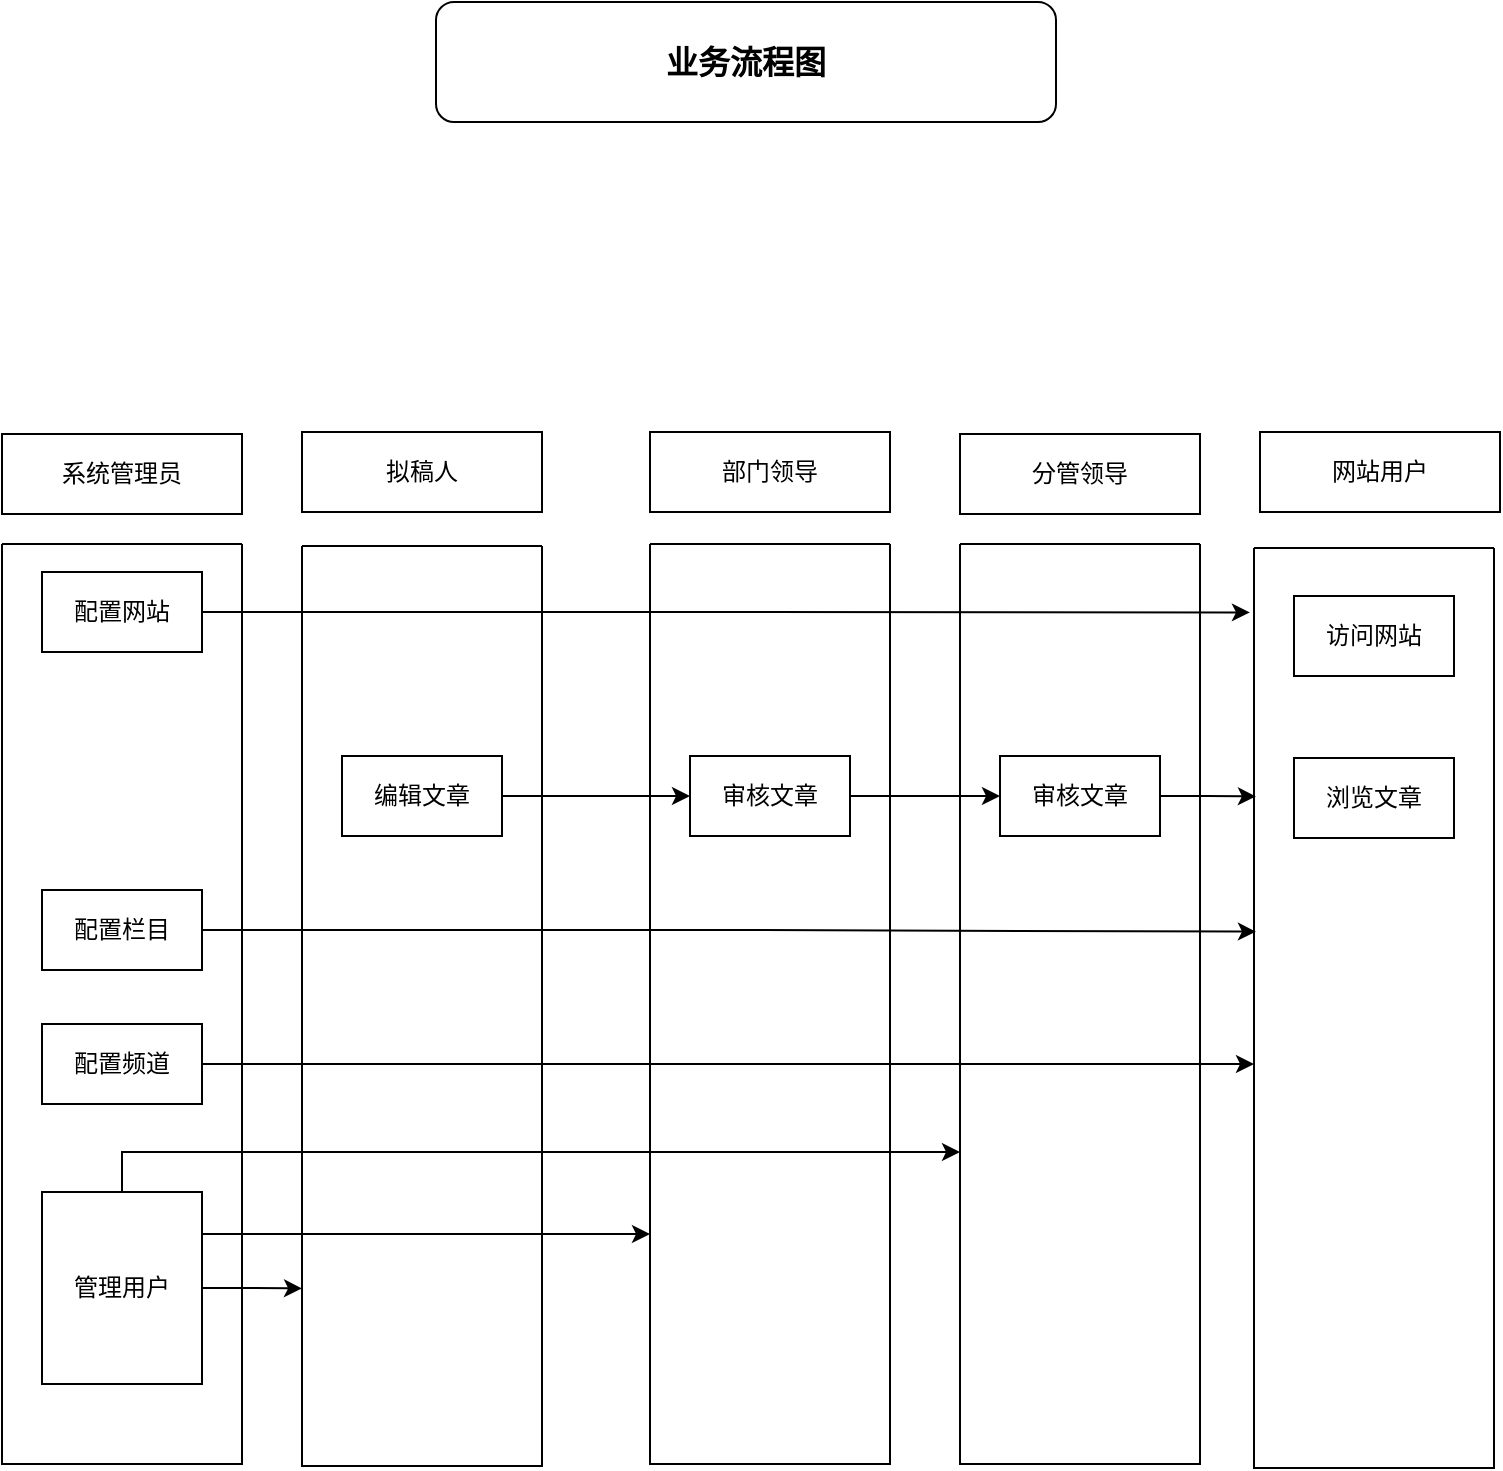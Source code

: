 <mxfile version="21.8.1" type="github">
  <diagram name="第 1 页" id="iGDA9ZPP4zy_PtoOycuX">
    <mxGraphModel dx="1434" dy="758" grid="1" gridSize="10" guides="1" tooltips="1" connect="1" arrows="1" fold="1" page="1" pageScale="1" pageWidth="827" pageHeight="1169" math="0" shadow="0">
      <root>
        <mxCell id="0" />
        <mxCell id="1" parent="0" />
        <mxCell id="PEYpkYnS4u4n-pv27VUz-5" value="" style="swimlane;startSize=0;" vertex="1" parent="1">
          <mxGeometry x="377" y="296" width="120" height="460" as="geometry" />
        </mxCell>
        <mxCell id="PEYpkYnS4u4n-pv27VUz-15" value="审核文章" style="rounded=0;whiteSpace=wrap;html=1;" vertex="1" parent="PEYpkYnS4u4n-pv27VUz-5">
          <mxGeometry x="20" y="106" width="80" height="40" as="geometry" />
        </mxCell>
        <mxCell id="PEYpkYnS4u4n-pv27VUz-6" value="拟稿人" style="rounded=0;whiteSpace=wrap;html=1;" vertex="1" parent="1">
          <mxGeometry x="203" y="240" width="120" height="40" as="geometry" />
        </mxCell>
        <mxCell id="PEYpkYnS4u4n-pv27VUz-7" value="部门领导" style="rounded=0;whiteSpace=wrap;html=1;" vertex="1" parent="1">
          <mxGeometry x="377" y="240" width="120" height="40" as="geometry" />
        </mxCell>
        <mxCell id="PEYpkYnS4u4n-pv27VUz-8" value="网站用户" style="rounded=0;whiteSpace=wrap;html=1;" vertex="1" parent="1">
          <mxGeometry x="682" y="240" width="120" height="40" as="geometry" />
        </mxCell>
        <mxCell id="PEYpkYnS4u4n-pv27VUz-9" value="" style="swimlane;startSize=0;" vertex="1" parent="1">
          <mxGeometry x="679" y="298" width="120" height="460" as="geometry" />
        </mxCell>
        <mxCell id="PEYpkYnS4u4n-pv27VUz-16" value="访问网站" style="rounded=0;whiteSpace=wrap;html=1;" vertex="1" parent="PEYpkYnS4u4n-pv27VUz-9">
          <mxGeometry x="20" y="24" width="80" height="40" as="geometry" />
        </mxCell>
        <mxCell id="PEYpkYnS4u4n-pv27VUz-19" value="浏览文章" style="rounded=0;whiteSpace=wrap;html=1;" vertex="1" parent="PEYpkYnS4u4n-pv27VUz-9">
          <mxGeometry x="20" y="105" width="80" height="40" as="geometry" />
        </mxCell>
        <mxCell id="PEYpkYnS4u4n-pv27VUz-10" value="" style="swimlane;startSize=0;" vertex="1" parent="1">
          <mxGeometry x="203" y="297" width="120" height="460" as="geometry" />
        </mxCell>
        <mxCell id="PEYpkYnS4u4n-pv27VUz-14" value="编辑文章" style="rounded=0;whiteSpace=wrap;html=1;" vertex="1" parent="PEYpkYnS4u4n-pv27VUz-10">
          <mxGeometry x="20" y="105" width="80" height="40" as="geometry" />
        </mxCell>
        <mxCell id="PEYpkYnS4u4n-pv27VUz-21" value="系统管理员" style="rounded=0;whiteSpace=wrap;html=1;" vertex="1" parent="1">
          <mxGeometry x="53" y="241" width="120" height="40" as="geometry" />
        </mxCell>
        <mxCell id="PEYpkYnS4u4n-pv27VUz-22" value="" style="swimlane;startSize=0;" vertex="1" parent="1">
          <mxGeometry x="53" y="296" width="120" height="460" as="geometry" />
        </mxCell>
        <mxCell id="PEYpkYnS4u4n-pv27VUz-23" value="配置栏目" style="rounded=0;whiteSpace=wrap;html=1;" vertex="1" parent="PEYpkYnS4u4n-pv27VUz-22">
          <mxGeometry x="20" y="173" width="80" height="40" as="geometry" />
        </mxCell>
        <mxCell id="PEYpkYnS4u4n-pv27VUz-25" value="配置网站" style="rounded=0;whiteSpace=wrap;html=1;" vertex="1" parent="PEYpkYnS4u4n-pv27VUz-22">
          <mxGeometry x="20" y="14" width="80" height="40" as="geometry" />
        </mxCell>
        <mxCell id="PEYpkYnS4u4n-pv27VUz-27" value="管理用户" style="rounded=0;whiteSpace=wrap;html=1;" vertex="1" parent="PEYpkYnS4u4n-pv27VUz-22">
          <mxGeometry x="20" y="324" width="80" height="96" as="geometry" />
        </mxCell>
        <mxCell id="PEYpkYnS4u4n-pv27VUz-40" value="配置频道" style="rounded=0;whiteSpace=wrap;html=1;" vertex="1" parent="PEYpkYnS4u4n-pv27VUz-22">
          <mxGeometry x="20" y="240" width="80" height="40" as="geometry" />
        </mxCell>
        <mxCell id="PEYpkYnS4u4n-pv27VUz-28" style="edgeStyle=orthogonalEdgeStyle;rounded=0;orthogonalLoop=1;jettySize=auto;html=1;entryX=0;entryY=0.5;entryDx=0;entryDy=0;" edge="1" parent="1" source="PEYpkYnS4u4n-pv27VUz-14" target="PEYpkYnS4u4n-pv27VUz-15">
          <mxGeometry relative="1" as="geometry" />
        </mxCell>
        <mxCell id="PEYpkYnS4u4n-pv27VUz-31" value="分管领导" style="rounded=0;whiteSpace=wrap;html=1;" vertex="1" parent="1">
          <mxGeometry x="532" y="241" width="120" height="40" as="geometry" />
        </mxCell>
        <mxCell id="PEYpkYnS4u4n-pv27VUz-32" value="审核文章" style="rounded=0;whiteSpace=wrap;html=1;" vertex="1" parent="1">
          <mxGeometry x="552" y="402" width="80" height="40" as="geometry" />
        </mxCell>
        <mxCell id="PEYpkYnS4u4n-pv27VUz-33" value="" style="swimlane;startSize=0;" vertex="1" parent="1">
          <mxGeometry x="532" y="296" width="120" height="460" as="geometry" />
        </mxCell>
        <mxCell id="PEYpkYnS4u4n-pv27VUz-37" style="edgeStyle=orthogonalEdgeStyle;rounded=0;orthogonalLoop=1;jettySize=auto;html=1;" edge="1" parent="1" source="PEYpkYnS4u4n-pv27VUz-15" target="PEYpkYnS4u4n-pv27VUz-32">
          <mxGeometry relative="1" as="geometry" />
        </mxCell>
        <mxCell id="PEYpkYnS4u4n-pv27VUz-41" style="edgeStyle=orthogonalEdgeStyle;rounded=0;orthogonalLoop=1;jettySize=auto;html=1;entryX=0.008;entryY=0.27;entryDx=0;entryDy=0;entryPerimeter=0;" edge="1" parent="1" source="PEYpkYnS4u4n-pv27VUz-32" target="PEYpkYnS4u4n-pv27VUz-9">
          <mxGeometry relative="1" as="geometry" />
        </mxCell>
        <mxCell id="PEYpkYnS4u4n-pv27VUz-42" style="edgeStyle=orthogonalEdgeStyle;rounded=0;orthogonalLoop=1;jettySize=auto;html=1;entryX=-0.017;entryY=0.07;entryDx=0;entryDy=0;entryPerimeter=0;" edge="1" parent="1" source="PEYpkYnS4u4n-pv27VUz-25" target="PEYpkYnS4u4n-pv27VUz-9">
          <mxGeometry relative="1" as="geometry" />
        </mxCell>
        <mxCell id="PEYpkYnS4u4n-pv27VUz-43" style="edgeStyle=orthogonalEdgeStyle;rounded=0;orthogonalLoop=1;jettySize=auto;html=1;entryX=0.008;entryY=0.417;entryDx=0;entryDy=0;entryPerimeter=0;" edge="1" parent="1" source="PEYpkYnS4u4n-pv27VUz-23" target="PEYpkYnS4u4n-pv27VUz-9">
          <mxGeometry relative="1" as="geometry" />
        </mxCell>
        <mxCell id="PEYpkYnS4u4n-pv27VUz-45" style="edgeStyle=orthogonalEdgeStyle;rounded=0;orthogonalLoop=1;jettySize=auto;html=1;" edge="1" parent="1" source="PEYpkYnS4u4n-pv27VUz-40" target="PEYpkYnS4u4n-pv27VUz-9">
          <mxGeometry relative="1" as="geometry">
            <Array as="points">
              <mxPoint x="560" y="556" />
              <mxPoint x="560" y="556" />
            </Array>
          </mxGeometry>
        </mxCell>
        <mxCell id="PEYpkYnS4u4n-pv27VUz-48" style="edgeStyle=orthogonalEdgeStyle;rounded=0;orthogonalLoop=1;jettySize=auto;html=1;" edge="1" parent="1" source="PEYpkYnS4u4n-pv27VUz-27" target="PEYpkYnS4u4n-pv27VUz-33">
          <mxGeometry relative="1" as="geometry">
            <Array as="points">
              <mxPoint x="113" y="600" />
            </Array>
          </mxGeometry>
        </mxCell>
        <mxCell id="PEYpkYnS4u4n-pv27VUz-52" style="edgeStyle=orthogonalEdgeStyle;rounded=0;orthogonalLoop=1;jettySize=auto;html=1;entryX=0;entryY=0.75;entryDx=0;entryDy=0;" edge="1" parent="1" source="PEYpkYnS4u4n-pv27VUz-27" target="PEYpkYnS4u4n-pv27VUz-5">
          <mxGeometry relative="1" as="geometry">
            <Array as="points">
              <mxPoint x="210" y="641" />
              <mxPoint x="210" y="641" />
            </Array>
          </mxGeometry>
        </mxCell>
        <mxCell id="PEYpkYnS4u4n-pv27VUz-54" style="edgeStyle=orthogonalEdgeStyle;rounded=0;orthogonalLoop=1;jettySize=auto;html=1;exitX=1;exitY=0.5;exitDx=0;exitDy=0;entryX=0;entryY=0.807;entryDx=0;entryDy=0;entryPerimeter=0;" edge="1" parent="1" source="PEYpkYnS4u4n-pv27VUz-27" target="PEYpkYnS4u4n-pv27VUz-10">
          <mxGeometry relative="1" as="geometry" />
        </mxCell>
        <mxCell id="PEYpkYnS4u4n-pv27VUz-55" value="&lt;b&gt;&lt;font style=&quot;font-size: 16px;&quot;&gt;业务流程图&lt;/font&gt;&lt;/b&gt;" style="rounded=1;whiteSpace=wrap;html=1;" vertex="1" parent="1">
          <mxGeometry x="270" y="25" width="310" height="60" as="geometry" />
        </mxCell>
      </root>
    </mxGraphModel>
  </diagram>
</mxfile>

